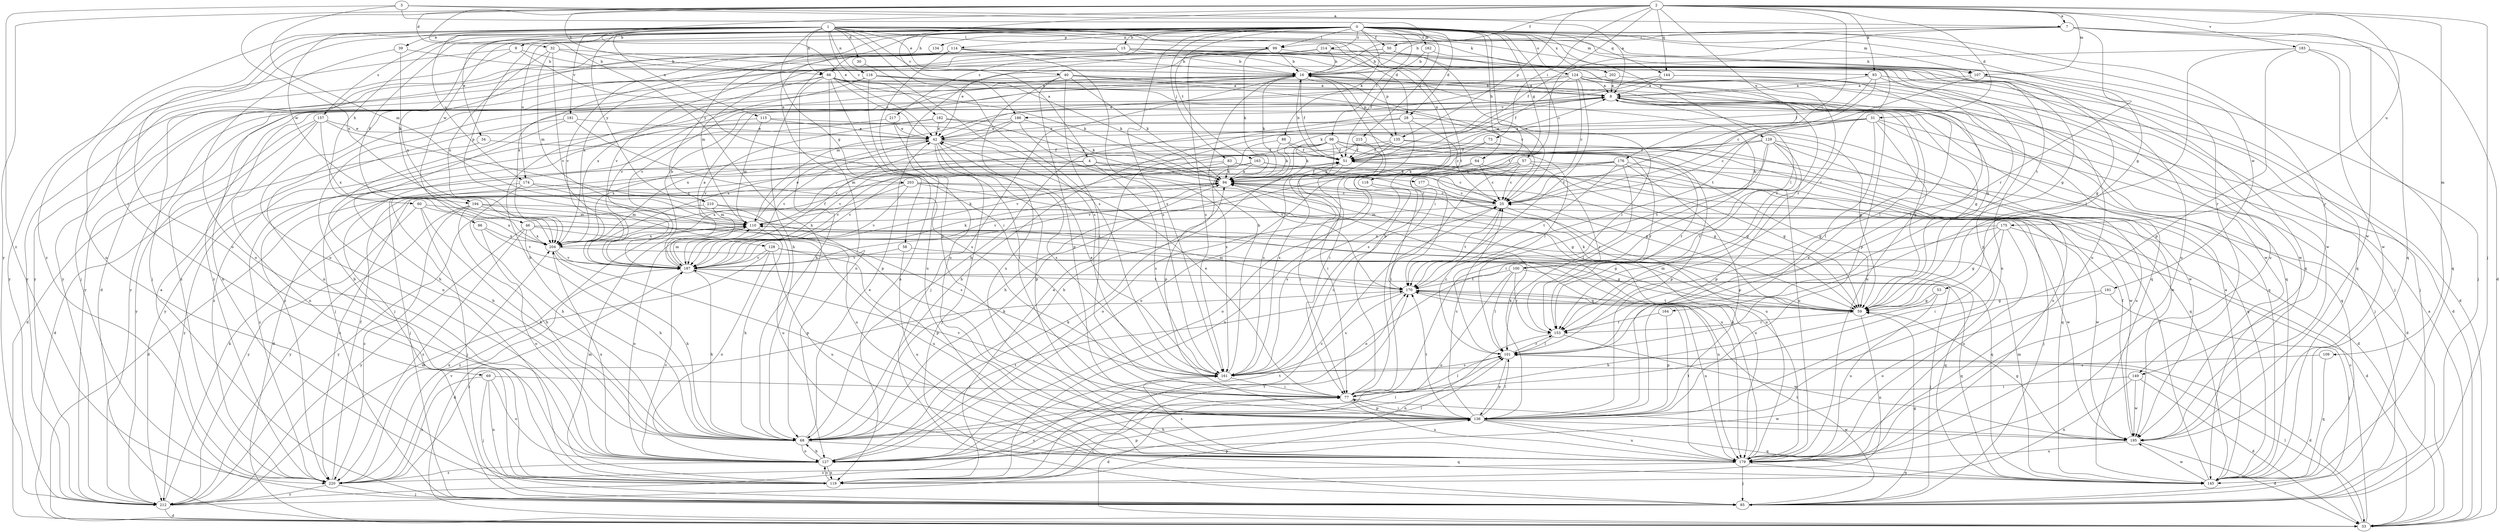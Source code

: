 strict digraph  {
0;
1;
2;
3;
4;
7;
8;
9;
15;
16;
25;
28;
30;
31;
32;
33;
34;
39;
40;
42;
46;
50;
51;
53;
57;
58;
59;
60;
64;
66;
68;
69;
73;
77;
83;
85;
86;
88;
93;
94;
98;
99;
100;
101;
107;
109;
110;
114;
115;
116;
118;
119;
124;
127;
128;
129;
134;
135;
136;
144;
145;
149;
153;
157;
161;
162;
163;
164;
170;
174;
175;
176;
177;
179;
181;
182;
183;
186;
187;
191;
194;
195;
202;
203;
204;
210;
212;
214;
215;
217;
220;
0 -> 9  [label=b];
0 -> 15  [label=b];
0 -> 25  [label=c];
0 -> 28  [label=d];
0 -> 46  [label=f];
0 -> 50  [label=f];
0 -> 53  [label=g];
0 -> 57  [label=g];
0 -> 60  [label=h];
0 -> 64  [label=h];
0 -> 66  [label=h];
0 -> 69  [label=i];
0 -> 83  [label=j];
0 -> 86  [label=k];
0 -> 88  [label=k];
0 -> 98  [label=l];
0 -> 99  [label=l];
0 -> 107  [label=m];
0 -> 114  [label=n];
0 -> 124  [label=o];
0 -> 128  [label=p];
0 -> 129  [label=p];
0 -> 134  [label=p];
0 -> 144  [label=q];
0 -> 149  [label=r];
0 -> 157  [label=s];
0 -> 161  [label=s];
0 -> 162  [label=t];
0 -> 163  [label=t];
0 -> 164  [label=t];
0 -> 170  [label=t];
0 -> 174  [label=u];
0 -> 191  [label=w];
0 -> 194  [label=w];
0 -> 202  [label=x];
0 -> 203  [label=x];
0 -> 210  [label=y];
0 -> 214  [label=z];
0 -> 215  [label=z];
0 -> 217  [label=z];
1 -> 4  [label=a];
1 -> 28  [label=d];
1 -> 30  [label=d];
1 -> 34  [label=e];
1 -> 39  [label=e];
1 -> 40  [label=e];
1 -> 58  [label=g];
1 -> 66  [label=h];
1 -> 93  [label=k];
1 -> 99  [label=l];
1 -> 107  [label=m];
1 -> 115  [label=n];
1 -> 116  [label=n];
1 -> 118  [label=n];
1 -> 119  [label=n];
1 -> 127  [label=o];
1 -> 149  [label=r];
1 -> 153  [label=r];
1 -> 161  [label=s];
1 -> 170  [label=t];
1 -> 174  [label=u];
1 -> 181  [label=v];
1 -> 182  [label=v];
1 -> 194  [label=w];
1 -> 210  [label=y];
1 -> 220  [label=z];
2 -> 7  [label=a];
2 -> 25  [label=c];
2 -> 31  [label=d];
2 -> 32  [label=d];
2 -> 42  [label=e];
2 -> 50  [label=f];
2 -> 66  [label=h];
2 -> 68  [label=h];
2 -> 73  [label=i];
2 -> 77  [label=i];
2 -> 85  [label=j];
2 -> 93  [label=k];
2 -> 107  [label=m];
2 -> 109  [label=m];
2 -> 135  [label=p];
2 -> 144  [label=q];
2 -> 175  [label=u];
2 -> 176  [label=u];
2 -> 183  [label=v];
2 -> 186  [label=v];
2 -> 204  [label=x];
2 -> 212  [label=y];
3 -> 7  [label=a];
3 -> 8  [label=a];
3 -> 16  [label=b];
3 -> 110  [label=m];
3 -> 220  [label=z];
4 -> 59  [label=g];
4 -> 68  [label=h];
4 -> 161  [label=s];
4 -> 177  [label=u];
4 -> 220  [label=z];
7 -> 16  [label=b];
7 -> 33  [label=d];
7 -> 51  [label=f];
7 -> 99  [label=l];
7 -> 145  [label=q];
7 -> 153  [label=r];
7 -> 195  [label=w];
8 -> 16  [label=b];
8 -> 33  [label=d];
8 -> 59  [label=g];
8 -> 94  [label=k];
8 -> 100  [label=l];
8 -> 119  [label=n];
8 -> 145  [label=q];
8 -> 179  [label=u];
8 -> 186  [label=v];
9 -> 16  [label=b];
9 -> 77  [label=i];
9 -> 85  [label=j];
9 -> 212  [label=y];
15 -> 16  [label=b];
15 -> 33  [label=d];
15 -> 85  [label=j];
15 -> 110  [label=m];
15 -> 135  [label=p];
15 -> 145  [label=q];
15 -> 187  [label=v];
15 -> 195  [label=w];
15 -> 204  [label=x];
15 -> 212  [label=y];
16 -> 8  [label=a];
16 -> 25  [label=c];
16 -> 51  [label=f];
16 -> 68  [label=h];
16 -> 85  [label=j];
16 -> 94  [label=k];
16 -> 119  [label=n];
16 -> 135  [label=p];
16 -> 187  [label=v];
25 -> 110  [label=m];
25 -> 170  [label=t];
25 -> 179  [label=u];
28 -> 25  [label=c];
28 -> 42  [label=e];
28 -> 68  [label=h];
28 -> 77  [label=i];
28 -> 195  [label=w];
30 -> 161  [label=s];
31 -> 25  [label=c];
31 -> 42  [label=e];
31 -> 59  [label=g];
31 -> 85  [label=j];
31 -> 101  [label=l];
31 -> 145  [label=q];
31 -> 161  [label=s];
31 -> 204  [label=x];
32 -> 16  [label=b];
32 -> 110  [label=m];
32 -> 179  [label=u];
32 -> 187  [label=v];
32 -> 204  [label=x];
33 -> 8  [label=a];
33 -> 25  [label=c];
33 -> 101  [label=l];
34 -> 33  [label=d];
34 -> 51  [label=f];
39 -> 16  [label=b];
39 -> 127  [label=o];
39 -> 204  [label=x];
40 -> 8  [label=a];
40 -> 77  [label=i];
40 -> 94  [label=k];
40 -> 101  [label=l];
40 -> 119  [label=n];
40 -> 136  [label=p];
40 -> 179  [label=u];
40 -> 195  [label=w];
42 -> 51  [label=f];
42 -> 85  [label=j];
42 -> 136  [label=p];
42 -> 161  [label=s];
42 -> 170  [label=t];
42 -> 187  [label=v];
42 -> 204  [label=x];
46 -> 59  [label=g];
46 -> 68  [label=h];
46 -> 145  [label=q];
46 -> 179  [label=u];
46 -> 204  [label=x];
46 -> 212  [label=y];
46 -> 220  [label=z];
50 -> 16  [label=b];
50 -> 25  [label=c];
50 -> 68  [label=h];
50 -> 179  [label=u];
50 -> 212  [label=y];
51 -> 8  [label=a];
51 -> 16  [label=b];
51 -> 59  [label=g];
51 -> 77  [label=i];
51 -> 94  [label=k];
53 -> 59  [label=g];
53 -> 68  [label=h];
53 -> 179  [label=u];
57 -> 25  [label=c];
57 -> 33  [label=d];
57 -> 77  [label=i];
57 -> 94  [label=k];
57 -> 127  [label=o];
57 -> 153  [label=r];
58 -> 145  [label=q];
58 -> 179  [label=u];
58 -> 187  [label=v];
59 -> 94  [label=k];
59 -> 110  [label=m];
59 -> 119  [label=n];
59 -> 153  [label=r];
59 -> 170  [label=t];
60 -> 68  [label=h];
60 -> 85  [label=j];
60 -> 110  [label=m];
60 -> 204  [label=x];
60 -> 212  [label=y];
64 -> 25  [label=c];
64 -> 94  [label=k];
64 -> 119  [label=n];
64 -> 195  [label=w];
66 -> 8  [label=a];
66 -> 42  [label=e];
66 -> 59  [label=g];
66 -> 68  [label=h];
66 -> 94  [label=k];
66 -> 119  [label=n];
66 -> 127  [label=o];
66 -> 136  [label=p];
66 -> 204  [label=x];
66 -> 212  [label=y];
68 -> 42  [label=e];
68 -> 94  [label=k];
68 -> 101  [label=l];
68 -> 127  [label=o];
68 -> 145  [label=q];
68 -> 170  [label=t];
69 -> 77  [label=i];
69 -> 85  [label=j];
69 -> 119  [label=n];
69 -> 127  [label=o];
69 -> 220  [label=z];
73 -> 51  [label=f];
73 -> 68  [label=h];
73 -> 179  [label=u];
77 -> 16  [label=b];
77 -> 33  [label=d];
77 -> 42  [label=e];
77 -> 101  [label=l];
77 -> 136  [label=p];
77 -> 179  [label=u];
77 -> 187  [label=v];
77 -> 195  [label=w];
83 -> 59  [label=g];
83 -> 85  [label=j];
83 -> 94  [label=k];
83 -> 179  [label=u];
83 -> 187  [label=v];
85 -> 59  [label=g];
85 -> 170  [label=t];
86 -> 127  [label=o];
86 -> 187  [label=v];
86 -> 204  [label=x];
88 -> 51  [label=f];
88 -> 94  [label=k];
88 -> 136  [label=p];
88 -> 179  [label=u];
93 -> 8  [label=a];
93 -> 25  [label=c];
93 -> 51  [label=f];
93 -> 85  [label=j];
93 -> 179  [label=u];
94 -> 25  [label=c];
94 -> 51  [label=f];
94 -> 85  [label=j];
94 -> 179  [label=u];
94 -> 187  [label=v];
98 -> 33  [label=d];
98 -> 51  [label=f];
98 -> 68  [label=h];
98 -> 94  [label=k];
98 -> 110  [label=m];
98 -> 136  [label=p];
98 -> 145  [label=q];
98 -> 153  [label=r];
98 -> 161  [label=s];
98 -> 187  [label=v];
99 -> 16  [label=b];
99 -> 42  [label=e];
99 -> 94  [label=k];
99 -> 153  [label=r];
99 -> 204  [label=x];
100 -> 16  [label=b];
100 -> 85  [label=j];
100 -> 101  [label=l];
100 -> 127  [label=o];
100 -> 153  [label=r];
100 -> 170  [label=t];
101 -> 25  [label=c];
101 -> 33  [label=d];
101 -> 136  [label=p];
101 -> 153  [label=r];
101 -> 161  [label=s];
107 -> 8  [label=a];
107 -> 33  [label=d];
107 -> 59  [label=g];
107 -> 170  [label=t];
109 -> 145  [label=q];
109 -> 161  [label=s];
110 -> 42  [label=e];
110 -> 68  [label=h];
110 -> 94  [label=k];
110 -> 127  [label=o];
110 -> 204  [label=x];
114 -> 16  [label=b];
114 -> 85  [label=j];
114 -> 127  [label=o];
114 -> 136  [label=p];
114 -> 161  [label=s];
114 -> 179  [label=u];
114 -> 187  [label=v];
115 -> 42  [label=e];
115 -> 101  [label=l];
115 -> 110  [label=m];
115 -> 220  [label=z];
116 -> 8  [label=a];
116 -> 94  [label=k];
116 -> 145  [label=q];
116 -> 179  [label=u];
116 -> 187  [label=v];
116 -> 212  [label=y];
118 -> 25  [label=c];
118 -> 161  [label=s];
119 -> 8  [label=a];
119 -> 16  [label=b];
119 -> 25  [label=c];
119 -> 110  [label=m];
119 -> 127  [label=o];
119 -> 136  [label=p];
119 -> 170  [label=t];
124 -> 8  [label=a];
124 -> 25  [label=c];
124 -> 42  [label=e];
124 -> 51  [label=f];
124 -> 85  [label=j];
124 -> 101  [label=l];
124 -> 145  [label=q];
124 -> 170  [label=t];
124 -> 220  [label=z];
127 -> 68  [label=h];
127 -> 94  [label=k];
127 -> 101  [label=l];
127 -> 119  [label=n];
127 -> 136  [label=p];
127 -> 170  [label=t];
127 -> 187  [label=v];
127 -> 204  [label=x];
127 -> 220  [label=z];
128 -> 59  [label=g];
128 -> 127  [label=o];
128 -> 136  [label=p];
128 -> 179  [label=u];
128 -> 187  [label=v];
128 -> 220  [label=z];
129 -> 51  [label=f];
129 -> 77  [label=i];
129 -> 127  [label=o];
129 -> 136  [label=p];
129 -> 153  [label=r];
129 -> 170  [label=t];
129 -> 179  [label=u];
129 -> 195  [label=w];
135 -> 51  [label=f];
135 -> 145  [label=q];
135 -> 153  [label=r];
135 -> 161  [label=s];
135 -> 204  [label=x];
136 -> 8  [label=a];
136 -> 25  [label=c];
136 -> 68  [label=h];
136 -> 77  [label=i];
136 -> 94  [label=k];
136 -> 101  [label=l];
136 -> 145  [label=q];
136 -> 170  [label=t];
136 -> 179  [label=u];
136 -> 195  [label=w];
144 -> 8  [label=a];
144 -> 68  [label=h];
144 -> 101  [label=l];
144 -> 195  [label=w];
144 -> 220  [label=z];
145 -> 8  [label=a];
145 -> 51  [label=f];
145 -> 110  [label=m];
145 -> 195  [label=w];
149 -> 33  [label=d];
149 -> 77  [label=i];
149 -> 119  [label=n];
149 -> 195  [label=w];
153 -> 101  [label=l];
153 -> 119  [label=n];
153 -> 195  [label=w];
157 -> 33  [label=d];
157 -> 42  [label=e];
157 -> 119  [label=n];
157 -> 136  [label=p];
157 -> 204  [label=x];
157 -> 212  [label=y];
161 -> 16  [label=b];
161 -> 25  [label=c];
161 -> 42  [label=e];
161 -> 77  [label=i];
162 -> 16  [label=b];
162 -> 51  [label=f];
162 -> 145  [label=q];
163 -> 25  [label=c];
163 -> 33  [label=d];
163 -> 59  [label=g];
163 -> 94  [label=k];
163 -> 145  [label=q];
163 -> 187  [label=v];
163 -> 212  [label=y];
164 -> 136  [label=p];
164 -> 153  [label=r];
170 -> 59  [label=g];
170 -> 110  [label=m];
170 -> 161  [label=s];
170 -> 179  [label=u];
170 -> 220  [label=z];
174 -> 25  [label=c];
174 -> 33  [label=d];
174 -> 68  [label=h];
174 -> 179  [label=u];
175 -> 33  [label=d];
175 -> 59  [label=g];
175 -> 77  [label=i];
175 -> 127  [label=o];
175 -> 179  [label=u];
175 -> 204  [label=x];
176 -> 59  [label=g];
176 -> 94  [label=k];
176 -> 101  [label=l];
176 -> 127  [label=o];
176 -> 136  [label=p];
176 -> 170  [label=t];
176 -> 187  [label=v];
177 -> 25  [label=c];
179 -> 85  [label=j];
179 -> 94  [label=k];
179 -> 145  [label=q];
179 -> 161  [label=s];
179 -> 170  [label=t];
179 -> 220  [label=z];
181 -> 42  [label=e];
181 -> 68  [label=h];
181 -> 161  [label=s];
181 -> 212  [label=y];
182 -> 42  [label=e];
182 -> 59  [label=g];
182 -> 85  [label=j];
182 -> 94  [label=k];
182 -> 187  [label=v];
183 -> 16  [label=b];
183 -> 101  [label=l];
183 -> 136  [label=p];
183 -> 145  [label=q];
183 -> 195  [label=w];
186 -> 42  [label=e];
186 -> 94  [label=k];
186 -> 161  [label=s];
186 -> 187  [label=v];
186 -> 220  [label=z];
187 -> 8  [label=a];
187 -> 16  [label=b];
187 -> 33  [label=d];
187 -> 68  [label=h];
187 -> 94  [label=k];
187 -> 110  [label=m];
187 -> 145  [label=q];
187 -> 170  [label=t];
191 -> 59  [label=g];
191 -> 85  [label=j];
191 -> 127  [label=o];
194 -> 68  [label=h];
194 -> 110  [label=m];
194 -> 161  [label=s];
194 -> 195  [label=w];
194 -> 212  [label=y];
194 -> 220  [label=z];
195 -> 33  [label=d];
195 -> 51  [label=f];
195 -> 59  [label=g];
195 -> 179  [label=u];
202 -> 8  [label=a];
202 -> 110  [label=m];
202 -> 136  [label=p];
203 -> 25  [label=c];
203 -> 59  [label=g];
203 -> 179  [label=u];
203 -> 187  [label=v];
203 -> 204  [label=x];
203 -> 220  [label=z];
204 -> 51  [label=f];
204 -> 68  [label=h];
204 -> 136  [label=p];
204 -> 179  [label=u];
204 -> 187  [label=v];
210 -> 110  [label=m];
210 -> 179  [label=u];
210 -> 195  [label=w];
210 -> 212  [label=y];
212 -> 33  [label=d];
212 -> 77  [label=i];
212 -> 94  [label=k];
212 -> 110  [label=m];
212 -> 161  [label=s];
214 -> 16  [label=b];
214 -> 59  [label=g];
214 -> 153  [label=r];
214 -> 161  [label=s];
214 -> 179  [label=u];
214 -> 212  [label=y];
215 -> 51  [label=f];
215 -> 77  [label=i];
215 -> 187  [label=v];
217 -> 42  [label=e];
217 -> 77  [label=i];
217 -> 85  [label=j];
220 -> 8  [label=a];
220 -> 51  [label=f];
220 -> 85  [label=j];
220 -> 187  [label=v];
220 -> 204  [label=x];
220 -> 212  [label=y];
}
